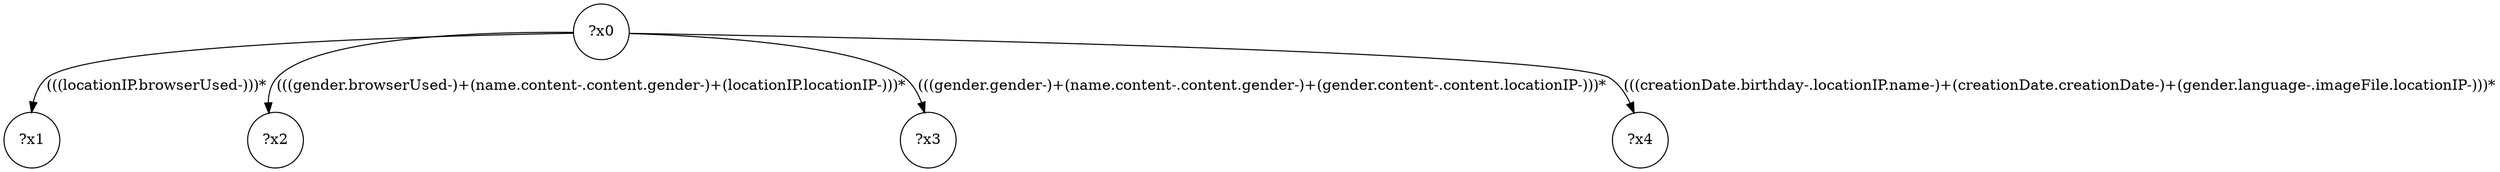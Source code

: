 digraph g {
	x0 [shape=circle, label="?x0"];
	x1 [shape=circle, label="?x1"];
	x0 -> x1 [label="(((locationIP.browserUsed-)))*"];
	x2 [shape=circle, label="?x2"];
	x0 -> x2 [label="(((gender.browserUsed-)+(name.content-.content.gender-)+(locationIP.locationIP-)))*"];
	x3 [shape=circle, label="?x3"];
	x0 -> x3 [label="(((gender.gender-)+(name.content-.content.gender-)+(gender.content-.content.locationIP-)))*"];
	x4 [shape=circle, label="?x4"];
	x0 -> x4 [label="(((creationDate.birthday-.locationIP.name-)+(creationDate.creationDate-)+(gender.language-.imageFile.locationIP-)))*"];
}
